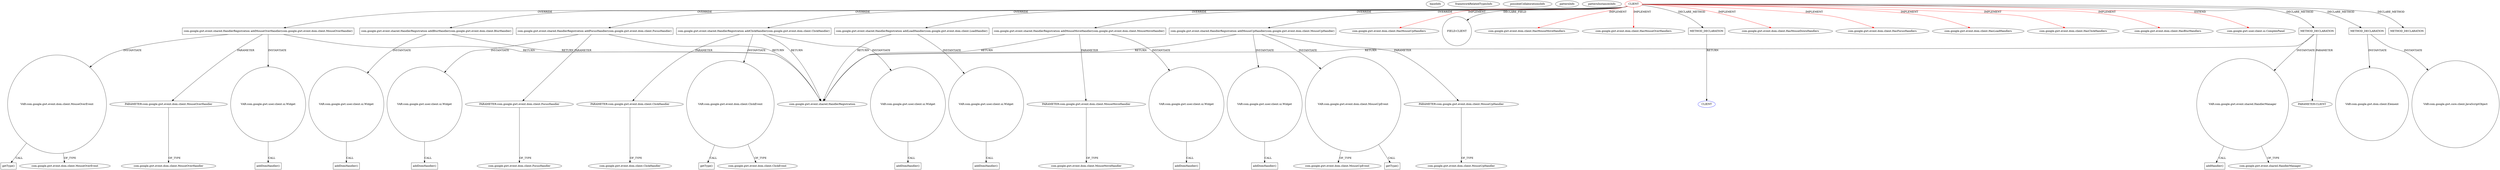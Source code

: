 digraph {
baseInfo[graphId=1716,category="pattern",isAnonymous=false,possibleRelation=false]
frameworkRelatedTypesInfo[0="com.google.gwt.event.dom.client.HasMouseMoveHandlers",1="com.google.gwt.event.dom.client.HasClickHandlers",2="com.google.gwt.event.dom.client.HasBlurHandlers",3="com.google.gwt.event.dom.client.HasMouseDownHandlers",4="com.google.gwt.event.dom.client.HasLoadHandlers",5="com.google.gwt.event.dom.client.HasMouseOverHandlers",6="com.google.gwt.event.dom.client.HasMouseUpHandlers",7="com.google.gwt.event.dom.client.HasFocusHandlers",8="com.google.gwt.user.client.ui.ComplexPanel"]
possibleCollaborationsInfo[]
patternInfo[frequency=3.0,patternRootClient=0]
patternInstancesInfo[0="mguiral-GwtSvgLib~/mguiral-GwtSvgLib/GwtSvgLib-master/src/gwt/html5/svg/client/user/ui/SVGSymbolWidget.java~SVGSymbolWidget~3998",1="mguiral-GwtSvgLib~/mguiral-GwtSvgLib/GwtSvgLib-master/src/gwt/html5/svg/client/user/ui/SVGGraphicalWidget.java~SVGGraphicalWidget~3974",2="mguiral-GwtSvgLib~/mguiral-GwtSvgLib/GwtSvgLib-master/src/gwt/html5/svg/client/user/ui/SVGSwitchWidget.java~SVGSwitchWidget~4001"]
64[label="com.google.gwt.event.shared.HandlerRegistration addMouseOverHandler(com.google.gwt.event.dom.client.MouseOverHandler)",vertexType="OVERRIDING_METHOD_DECLARATION",isFrameworkType=false,shape=box]
0[label="CLIENT",vertexType="ROOT_CLIENT_CLASS_DECLARATION",isFrameworkType=false,color=red]
24[label="com.google.gwt.event.shared.HandlerRegistration addBlurHandler(com.google.gwt.event.dom.client.BlurHandler)",vertexType="OVERRIDING_METHOD_DECLARATION",isFrameworkType=false,shape=box]
66[label="PARAMETER:com.google.gwt.event.dom.client.MouseOverHandler",vertexType="PARAMETER_DECLARATION",isFrameworkType=false]
15[label="com.google.gwt.event.shared.HandlerRegistration",vertexType="FRAMEWORK_INTERFACE_TYPE",isFrameworkType=false]
14[label="com.google.gwt.event.shared.HandlerRegistration addFocusHandler(com.google.gwt.event.dom.client.FocusHandler)",vertexType="OVERRIDING_METHOD_DECLARATION",isFrameworkType=false,shape=box]
16[label="PARAMETER:com.google.gwt.event.dom.client.FocusHandler",vertexType="PARAMETER_DECLARATION",isFrameworkType=false]
17[label="com.google.gwt.event.dom.client.FocusHandler",vertexType="FRAMEWORK_INTERFACE_TYPE",isFrameworkType=false]
67[label="com.google.gwt.event.dom.client.MouseOverHandler",vertexType="FRAMEWORK_INTERFACE_TYPE",isFrameworkType=false]
34[label="com.google.gwt.event.shared.HandlerRegistration addClickHandler(com.google.gwt.event.dom.client.ClickHandler)",vertexType="OVERRIDING_METHOD_DECLARATION",isFrameworkType=false,shape=box]
36[label="PARAMETER:com.google.gwt.event.dom.client.ClickHandler",vertexType="PARAMETER_DECLARATION",isFrameworkType=false]
37[label="com.google.gwt.event.dom.client.ClickHandler",vertexType="FRAMEWORK_INTERFACE_TYPE",isFrameworkType=false]
74[label="com.google.gwt.event.shared.HandlerRegistration addMouseMoveHandler(com.google.gwt.event.dom.client.MouseMoveHandler)",vertexType="OVERRIDING_METHOD_DECLARATION",isFrameworkType=false,shape=box]
76[label="PARAMETER:com.google.gwt.event.dom.client.MouseMoveHandler",vertexType="PARAMETER_DECLARATION",isFrameworkType=false]
77[label="com.google.gwt.event.dom.client.MouseMoveHandler",vertexType="FRAMEWORK_INTERFACE_TYPE",isFrameworkType=false]
54[label="com.google.gwt.event.shared.HandlerRegistration addMouseUpHandler(com.google.gwt.event.dom.client.MouseUpHandler)",vertexType="OVERRIDING_METHOD_DECLARATION",isFrameworkType=false,shape=box]
56[label="PARAMETER:com.google.gwt.event.dom.client.MouseUpHandler",vertexType="PARAMETER_DECLARATION",isFrameworkType=false]
57[label="com.google.gwt.event.dom.client.MouseUpHandler",vertexType="FRAMEWORK_INTERFACE_TYPE",isFrameworkType=false]
142[label="METHOD_DECLARATION",vertexType="CLIENT_METHOD_DECLARATION",isFrameworkType=false,shape=box]
135[label="CLIENT",vertexType="REFERENCE_CLIENT_CLASS_DECLARATION",isFrameworkType=false,color=blue]
6[label="com.google.gwt.event.dom.client.HasMouseUpHandlers",vertexType="FRAMEWORK_INTERFACE_TYPE",isFrameworkType=false]
41[label="VAR:com.google.gwt.event.dom.client.ClickEvent",vertexType="VARIABLE_EXPRESION",isFrameworkType=false,shape=circle]
42[label="getType()",vertexType="INSIDE_CALL",isFrameworkType=false,shape=box]
11[label="FIELD:CLIENT",vertexType="FIELD_DECLARATION",isFrameworkType=false,shape=circle]
8[label="com.google.gwt.event.dom.client.HasMouseMoveHandlers",vertexType="FRAMEWORK_INTERFACE_TYPE",isFrameworkType=false]
7[label="com.google.gwt.event.dom.client.HasMouseOverHandlers",vertexType="FRAMEWORK_INTERFACE_TYPE",isFrameworkType=false]
43[label="com.google.gwt.event.dom.client.ClickEvent",vertexType="FRAMEWORK_CLASS_TYPE",isFrameworkType=false]
94[label="com.google.gwt.event.shared.HandlerRegistration addLoadHandler(com.google.gwt.event.dom.client.LoadHandler)",vertexType="OVERRIDING_METHOD_DECLARATION",isFrameworkType=false,shape=box]
5[label="com.google.gwt.event.dom.client.HasMouseDownHandlers",vertexType="FRAMEWORK_INTERFACE_TYPE",isFrameworkType=false]
2[label="com.google.gwt.event.dom.client.HasFocusHandlers",vertexType="FRAMEWORK_INTERFACE_TYPE",isFrameworkType=false]
10[label="com.google.gwt.event.dom.client.HasLoadHandlers",vertexType="FRAMEWORK_INTERFACE_TYPE",isFrameworkType=false]
4[label="com.google.gwt.event.dom.client.HasClickHandlers",vertexType="FRAMEWORK_INTERFACE_TYPE",isFrameworkType=false]
3[label="com.google.gwt.event.dom.client.HasBlurHandlers",vertexType="FRAMEWORK_INTERFACE_TYPE",isFrameworkType=false]
18[label="VAR:com.google.gwt.user.client.ui.Widget",vertexType="VARIABLE_EXPRESION",isFrameworkType=false,shape=circle]
19[label="addDomHandler()",vertexType="INSIDE_CALL",isFrameworkType=false,shape=box]
68[label="VAR:com.google.gwt.user.client.ui.Widget",vertexType="VARIABLE_EXPRESION",isFrameworkType=false,shape=circle]
69[label="addDomHandler()",vertexType="INSIDE_CALL",isFrameworkType=false,shape=box]
98[label="VAR:com.google.gwt.user.client.ui.Widget",vertexType="VARIABLE_EXPRESION",isFrameworkType=false,shape=circle]
99[label="addDomHandler()",vertexType="INSIDE_CALL",isFrameworkType=false,shape=box]
38[label="VAR:com.google.gwt.user.client.ui.Widget",vertexType="VARIABLE_EXPRESION",isFrameworkType=false,shape=circle]
39[label="addDomHandler()",vertexType="INSIDE_CALL",isFrameworkType=false,shape=box]
28[label="VAR:com.google.gwt.user.client.ui.Widget",vertexType="VARIABLE_EXPRESION",isFrameworkType=false,shape=circle]
29[label="addDomHandler()",vertexType="INSIDE_CALL",isFrameworkType=false,shape=box]
58[label="VAR:com.google.gwt.user.client.ui.Widget",vertexType="VARIABLE_EXPRESION",isFrameworkType=false,shape=circle]
59[label="addDomHandler()",vertexType="INSIDE_CALL",isFrameworkType=false,shape=box]
78[label="VAR:com.google.gwt.user.client.ui.Widget",vertexType="VARIABLE_EXPRESION",isFrameworkType=false,shape=circle]
79[label="addDomHandler()",vertexType="INSIDE_CALL",isFrameworkType=false,shape=box]
71[label="VAR:com.google.gwt.event.dom.client.MouseOverEvent",vertexType="VARIABLE_EXPRESION",isFrameworkType=false,shape=circle]
72[label="getType()",vertexType="INSIDE_CALL",isFrameworkType=false,shape=box]
73[label="com.google.gwt.event.dom.client.MouseOverEvent",vertexType="FRAMEWORK_CLASS_TYPE",isFrameworkType=false]
61[label="VAR:com.google.gwt.event.dom.client.MouseUpEvent",vertexType="VARIABLE_EXPRESION",isFrameworkType=false,shape=circle]
63[label="com.google.gwt.event.dom.client.MouseUpEvent",vertexType="FRAMEWORK_CLASS_TYPE",isFrameworkType=false]
62[label="getType()",vertexType="INSIDE_CALL",isFrameworkType=false,shape=box]
1[label="com.google.gwt.user.client.ui.ComplexPanel",vertexType="FRAMEWORK_CLASS_TYPE",isFrameworkType=false]
149[label="METHOD_DECLARATION",vertexType="CLIENT_METHOD_DECLARATION",isFrameworkType=false,shape=box]
154[label="VAR:com.google.gwt.event.shared.HandlerManager",vertexType="VARIABLE_EXPRESION",isFrameworkType=false,shape=circle]
155[label="addHandler()",vertexType="INSIDE_CALL",isFrameworkType=false,shape=box]
156[label="com.google.gwt.event.shared.HandlerManager",vertexType="FRAMEWORK_CLASS_TYPE",isFrameworkType=false]
151[label="PARAMETER:CLIENT",vertexType="PARAMETER_DECLARATION",isFrameworkType=false]
117[label="METHOD_DECLARATION",vertexType="CLIENT_METHOD_DECLARATION",isFrameworkType=false,shape=box]
123[label="VAR:com.google.gwt.dom.client.Element",vertexType="VARIABLE_EXPRESION",isFrameworkType=false,shape=circle]
120[label="VAR:com.google.gwt.core.client.JavaScriptObject",vertexType="VARIABLE_EXPRESION",isFrameworkType=false,shape=circle]
140[label="METHOD_DECLARATION",vertexType="CLIENT_METHOD_DECLARATION",isFrameworkType=false,shape=box]
54->58[label="INSTANTIATE"]
61->62[label="CALL"]
58->59[label="CALL"]
61->63[label="OF_TYPE"]
0->11[label="DECLARE_FIELD"]
54->56[label="PARAMETER"]
36->37[label="OF_TYPE"]
0->8[label="IMPLEMENT",color=red]
74->15[label="RETURN"]
117->123[label="INSTANTIATE"]
76->77[label="OF_TYPE"]
71->72[label="CALL"]
94->98[label="INSTANTIATE"]
41->43[label="OF_TYPE"]
0->4[label="IMPLEMENT",color=red]
34->38[label="INSTANTIATE"]
0->140[label="DECLARE_METHOD"]
0->3[label="IMPLEMENT",color=red]
154->156[label="OF_TYPE"]
24->28[label="INSTANTIATE"]
142->135[label="RETURN"]
117->120[label="INSTANTIATE"]
0->54[label="OVERRIDE"]
0->74[label="OVERRIDE"]
0->5[label="IMPLEMENT",color=red]
0->117[label="DECLARE_METHOD"]
0->10[label="IMPLEMENT",color=red]
24->15[label="RETURN"]
18->19[label="CALL"]
154->155[label="CALL"]
14->18[label="INSTANTIATE"]
54->15[label="RETURN"]
71->73[label="OF_TYPE"]
78->79[label="CALL"]
34->15[label="RETURN"]
14->16[label="PARAMETER"]
0->149[label="DECLARE_METHOD"]
0->94[label="OVERRIDE"]
64->68[label="INSTANTIATE"]
64->71[label="INSTANTIATE"]
0->64[label="OVERRIDE"]
41->42[label="CALL"]
56->57[label="OF_TYPE"]
0->7[label="IMPLEMENT",color=red]
149->154[label="INSTANTIATE"]
38->39[label="CALL"]
74->78[label="INSTANTIATE"]
0->6[label="IMPLEMENT",color=red]
74->76[label="PARAMETER"]
64->15[label="RETURN"]
0->142[label="DECLARE_METHOD"]
0->2[label="IMPLEMENT",color=red]
16->17[label="OF_TYPE"]
34->36[label="PARAMETER"]
149->15[label="RETURN"]
0->1[label="EXTEND",color=red]
98->99[label="CALL"]
0->24[label="OVERRIDE"]
54->61[label="INSTANTIATE"]
34->41[label="INSTANTIATE"]
0->34[label="OVERRIDE"]
94->15[label="RETURN"]
66->67[label="OF_TYPE"]
14->15[label="RETURN"]
64->66[label="PARAMETER"]
68->69[label="CALL"]
0->14[label="OVERRIDE"]
28->29[label="CALL"]
149->151[label="PARAMETER"]
}
